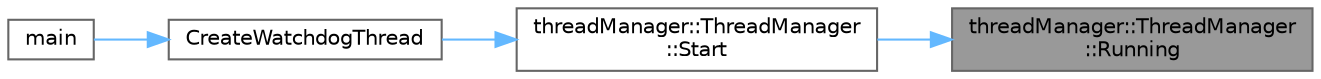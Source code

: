 digraph "threadManager::ThreadManager::Running"
{
 // LATEX_PDF_SIZE
  bgcolor="transparent";
  edge [fontname=Helvetica,fontsize=10,labelfontname=Helvetica,labelfontsize=10];
  node [fontname=Helvetica,fontsize=10,shape=box,height=0.2,width=0.4];
  rankdir="RL";
  Node1 [id="Node000001",label="threadManager::ThreadManager\l::Running",height=0.2,width=0.4,color="gray40", fillcolor="grey60", style="filled", fontcolor="black",tooltip="스레드를 실행 상태로 설정합니다."];
  Node1 -> Node2 [id="edge1_Node000001_Node000002",dir="back",color="steelblue1",style="solid",tooltip=" "];
  Node2 [id="Node000002",label="threadManager::ThreadManager\l::Start",height=0.2,width=0.4,color="grey40", fillcolor="white", style="filled",URL="$a00161.html#a0deb35d3c2c1f2d59cbe0dbe44f7083f",tooltip="스레드를 생성하고 실행합니다."];
  Node2 -> Node3 [id="edge2_Node000002_Node000003",dir="back",color="steelblue1",style="solid",tooltip=" "];
  Node3 [id="Node000003",label="CreateWatchdogThread",height=0.2,width=0.4,color="grey40", fillcolor="white", style="filled",URL="$a00059.html#a903b9b8bd0fcb6f0cccb553f6200476c",tooltip="Watchdog 스레드를 생성합니다."];
  Node3 -> Node4 [id="edge3_Node000003_Node000004",dir="back",color="steelblue1",style="solid",tooltip=" "];
  Node4 [id="Node000004",label="main",height=0.2,width=0.4,color="grey40", fillcolor="white", style="filled",URL="$a00059.html#a9ef43c94a04d3145f5f315231da4526e",tooltip=" "];
}
